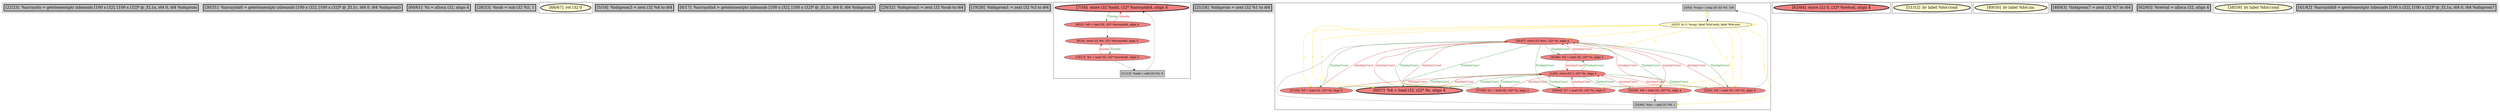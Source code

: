 
digraph G {





subgraph cluster18 {


node120 [penwidth=3.0,fontsize=20,fillcolor=grey,label="[22/23]  %arrayidx = getelementptr inbounds [100 x i32], [100 x i32]* @_ZL1a, i64 0, i64 %idxprom",shape=rectangle,style=filled ]



}

subgraph cluster16 {


node118 [penwidth=3.0,fontsize=20,fillcolor=grey,label="[30/31]  %arrayidx6 = getelementptr inbounds [100 x i32], [100 x i32]* @_ZL1c, i64 0, i64 %idxprom5",shape=rectangle,style=filled ]



}

subgraph cluster17 {


node119 [penwidth=3.0,fontsize=20,fillcolor=grey,label="[60/61]  %i = alloca i32, align 4",shape=rectangle,style=filled ]



}

subgraph cluster4 {


node95 [penwidth=3.0,fontsize=20,fillcolor=grey,label="[28/33]  %sub = sub i32 %5, 1",shape=rectangle,style=filled ]



}

subgraph cluster3 {


node94 [penwidth=3.0,fontsize=20,fillcolor=lemonchiffon,label="[66/67]  ret i32 0",shape=ellipse,style=filled ]



}

subgraph cluster2 {


node93 [penwidth=3.0,fontsize=20,fillcolor=grey,label="[5/18]  %idxprom3 = zext i32 %4 to i64",shape=rectangle,style=filled ]



}

subgraph cluster1 {


node92 [penwidth=3.0,fontsize=20,fillcolor=grey,label="[6/17]  %arrayidx4 = getelementptr inbounds [100 x i32], [100 x i32]* @_ZL1c, i64 0, i64 %idxprom3",shape=rectangle,style=filled ]



}

subgraph cluster12 {


node103 [penwidth=3.0,fontsize=20,fillcolor=grey,label="[29/32]  %idxprom5 = zext i32 %sub to i64",shape=rectangle,style=filled ]



}

subgraph cluster5 {


node96 [penwidth=3.0,fontsize=20,fillcolor=grey,label="[19/20]  %idxprom1 = zext i32 %3 to i64",shape=rectangle,style=filled ]



}

subgraph cluster0 {


node90 [penwidth=3.0,fontsize=20,fillcolor=lightcoral,label="[7/16]  store i32 %add, i32* %arrayidx4, align 4",shape=ellipse,style=filled ]
node91 [fillcolor=grey,label="[11/12]  %add = add i32 %2, 0",shape=rectangle,style=filled ]
node89 [fillcolor=lightcoral,label="[10/13]  %2 = load i32, i32* %arrayidx, align 4",shape=ellipse,style=filled ]
node87 [fillcolor=lightcoral,label="[8/15]  %6 = load i32, i32* %arrayidx6, align 4",shape=ellipse,style=filled ]
node88 [fillcolor=lightcoral,label="[9/14]  store i32 %6, i32* %arrayidx8, align 4",shape=ellipse,style=filled ]

node89->node91 [style=solid,color=black,label="",penwidth=0.5,fontcolor=black ]
node88->node89 [style=solid,color=forestgreen,label="T|indep",penwidth=1.0,fontcolor=forestgreen ]
node91->node90 [style=solid,color=black,label="",penwidth=0.5,fontcolor=black ]
node90->node87 [style=solid,color=forestgreen,label="T|indep",penwidth=1.0,fontcolor=forestgreen ]
node87->node90 [style=solid,color=firebrick3,label="A|indep",penwidth=1.0,fontcolor=firebrick3 ]
node87->node88 [style=solid,color=black,label="",penwidth=0.5,fontcolor=black ]
node89->node88 [style=solid,color=firebrick3,label="A|indep",penwidth=1.0,fontcolor=firebrick3 ]


}

subgraph cluster6 {


node97 [penwidth=3.0,fontsize=20,fillcolor=grey,label="[21/24]  %idxprom = zext i32 %1 to i64",shape=rectangle,style=filled ]



}

subgraph cluster14 {


node116 [fillcolor=grey,label="[3/54]  %cmp = icmp ult i32 %0, 100",shape=rectangle,style=filled ]
node115 [fillcolor=lightcoral,label="[45/46]  %3 = load i32, i32* %i, align 4",shape=ellipse,style=filled ]
node114 [fillcolor=lightcoral,label="[2/55]  %0 = load i32, i32* %i, align 4",shape=ellipse,style=filled ]
node113 [fillcolor=lightcoral,label="[37/38]  %1 = load i32, i32* %i, align 4",shape=ellipse,style=filled ]
node112 [fillcolor=lemonchiffon,label="[4/53]  br i1 %cmp, label %for.body, label %for.end",shape=ellipse,style=filled ]
node111 [penwidth=3.0,fontsize=20,fillcolor=lightcoral,label="[0/57]  %4 = load i32, i32* %i, align 4",shape=ellipse,style=filled ]
node106 [fillcolor=grey,label="[25/48]  %inc = add i32 %8, 1",shape=rectangle,style=filled ]
node108 [fillcolor=lightcoral,label="[1/56]  store i32 1, i32* %i, align 4",shape=ellipse,style=filled ]
node105 [fillcolor=lightcoral,label="[39/44]  %7 = load i32, i32* %i, align 4",shape=ellipse,style=filled ]
node109 [fillcolor=lightcoral,label="[35/36]  %8 = load i32, i32* %i, align 4",shape=ellipse,style=filled ]
node110 [fillcolor=lightcoral,label="[27/34]  %5 = load i32, i32* %i, align 4",shape=ellipse,style=filled ]
node107 [fillcolor=lightcoral,label="[26/47]  store i32 %inc, i32* %i, align 4",shape=ellipse,style=filled ]

node112->node114 [style=solid,color=gold,label="C",penwidth=1.0,fontcolor=gold ]
node112->node113 [style=solid,color=gold,label="C",penwidth=1.0,fontcolor=gold ]
node106->node107 [style=solid,color=black,label="",penwidth=0.5,fontcolor=black ]
node112->node110 [style=solid,color=gold,label="C",penwidth=1.0,fontcolor=gold ]
node113->node108 [style=solid,color=firebrick3,label="A|indep|Const",penwidth=1.0,fontcolor=firebrick3 ]
node113->node107 [style=solid,color=firebrick3,label="A|indep|Const",penwidth=1.0,fontcolor=firebrick3 ]
node107->node115 [style=solid,color=forestgreen,label="T|indep|Const",penwidth=1.0,fontcolor=forestgreen ]
node107->node111 [style=solid,color=forestgreen,label="T|indep|Const",penwidth=1.0,fontcolor=forestgreen ]
node115->node107 [style=solid,color=firebrick3,label="A|indep|Const",penwidth=1.0,fontcolor=firebrick3 ]
node112->node107 [style=solid,color=gold,label="C",penwidth=1.0,fontcolor=gold ]
node115->node108 [style=solid,color=firebrick3,label="A|indep|Const",penwidth=1.0,fontcolor=firebrick3 ]
node112->node115 [style=solid,color=gold,label="C",penwidth=1.0,fontcolor=gold ]
node108->node109 [style=solid,color=forestgreen,label="T|indep|Const",penwidth=1.0,fontcolor=forestgreen ]
node112->node112 [style=solid,color=gold,label="C",penwidth=1.0,fontcolor=gold ]
node111->node108 [style=solid,color=firebrick3,label="A|indep|Const",penwidth=1.0,fontcolor=firebrick3 ]
node108->node105 [style=solid,color=forestgreen,label="T|indep|Const",penwidth=1.0,fontcolor=forestgreen ]
node112->node116 [style=solid,color=gold,label="C",penwidth=1.0,fontcolor=gold ]
node107->node110 [style=solid,color=forestgreen,label="T|indep|Const",penwidth=1.0,fontcolor=forestgreen ]
node109->node108 [style=solid,color=firebrick3,label="A|indep|Const",penwidth=1.0,fontcolor=firebrick3 ]
node110->node108 [style=solid,color=firebrick3,label="A|indep|Const",penwidth=1.0,fontcolor=firebrick3 ]
node108->node115 [style=solid,color=forestgreen,label="T|indep|Const",penwidth=1.0,fontcolor=forestgreen ]
node114->node108 [style=solid,color=firebrick3,label="A|indep|Const",penwidth=1.0,fontcolor=firebrick3 ]
node109->node106 [style=solid,color=black,label="",penwidth=0.5,fontcolor=black ]
node108->node114 [style=solid,color=forestgreen,label="T|indep|Const",penwidth=1.0,fontcolor=forestgreen ]
node111->node107 [style=solid,color=firebrick3,label="A|indep|Const",penwidth=1.0,fontcolor=firebrick3 ]
node114->node116 [style=solid,color=black,label="",penwidth=0.5,fontcolor=black ]
node110->node107 [style=solid,color=firebrick3,label="A|indep|Const",penwidth=1.0,fontcolor=firebrick3 ]
node108->node113 [style=solid,color=forestgreen,label="T|indep|Const",penwidth=1.0,fontcolor=forestgreen ]
node108->node111 [style=solid,color=forestgreen,label="T|indep|Const",penwidth=1.0,fontcolor=forestgreen ]
node112->node109 [style=solid,color=gold,label="C",penwidth=1.0,fontcolor=gold ]
node112->node105 [style=solid,color=gold,label="C",penwidth=1.0,fontcolor=gold ]
node114->node107 [style=solid,color=firebrick3,label="A|indep|Const",penwidth=1.0,fontcolor=firebrick3 ]
node107->node113 [style=solid,color=forestgreen,label="T|indep|Const",penwidth=1.0,fontcolor=forestgreen ]
node105->node107 [style=solid,color=firebrick3,label="A|indep|Const",penwidth=1.0,fontcolor=firebrick3 ]
node112->node111 [style=solid,color=gold,label="C",penwidth=1.0,fontcolor=gold ]
node116->node112 [style=solid,color=black,label="",penwidth=0.5,fontcolor=black ]
node107->node114 [style=solid,color=forestgreen,label="T|indep|Const",penwidth=1.0,fontcolor=forestgreen ]
node107->node109 [style=solid,color=forestgreen,label="T|indep|Const",penwidth=1.0,fontcolor=forestgreen ]
node107->node105 [style=solid,color=forestgreen,label="T|indep|Const",penwidth=1.0,fontcolor=forestgreen ]
node108->node110 [style=solid,color=forestgreen,label="T|indep|Const",penwidth=1.0,fontcolor=forestgreen ]
node105->node108 [style=solid,color=firebrick3,label="A|indep|Const",penwidth=1.0,fontcolor=firebrick3 ]
node109->node107 [style=solid,color=firebrick3,label="A|indep|Const",penwidth=1.0,fontcolor=firebrick3 ]
node112->node106 [style=solid,color=gold,label="C",penwidth=1.0,fontcolor=gold ]


}

subgraph cluster7 {


node98 [penwidth=3.0,fontsize=20,fillcolor=lightcoral,label="[63/64]  store i32 0, i32* %retval, align 4",shape=ellipse,style=filled ]



}

subgraph cluster8 {


node99 [penwidth=3.0,fontsize=20,fillcolor=lemonchiffon,label="[51/52]  br label %for.cond",shape=ellipse,style=filled ]



}

subgraph cluster9 {


node100 [penwidth=3.0,fontsize=20,fillcolor=lemonchiffon,label="[49/50]  br label %for.inc",shape=ellipse,style=filled ]



}

subgraph cluster10 {


node101 [penwidth=3.0,fontsize=20,fillcolor=grey,label="[40/43]  %idxprom7 = zext i32 %7 to i64",shape=rectangle,style=filled ]



}

subgraph cluster11 {


node102 [penwidth=3.0,fontsize=20,fillcolor=grey,label="[62/65]  %retval = alloca i32, align 4",shape=rectangle,style=filled ]



}

subgraph cluster13 {


node104 [penwidth=3.0,fontsize=20,fillcolor=lemonchiffon,label="[58/59]  br label %for.cond",shape=ellipse,style=filled ]



}

subgraph cluster15 {


node117 [penwidth=3.0,fontsize=20,fillcolor=grey,label="[41/42]  %arrayidx8 = getelementptr inbounds [100 x i32], [100 x i32]* @_ZL1a, i64 0, i64 %idxprom7",shape=rectangle,style=filled ]



}

}
